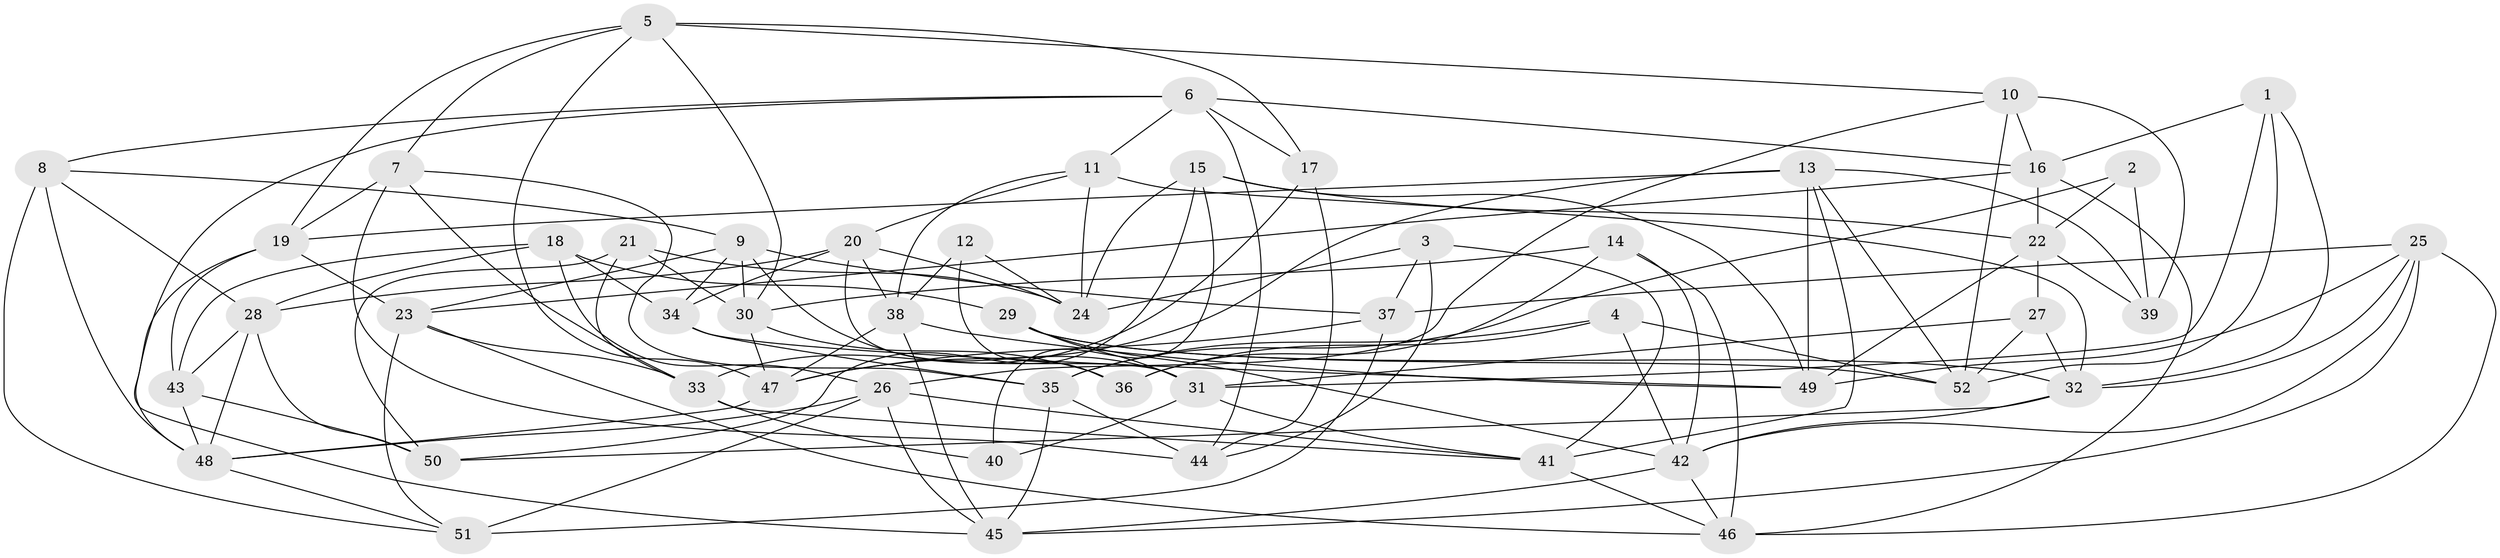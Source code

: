 // original degree distribution, {4: 1.0}
// Generated by graph-tools (version 1.1) at 2025/38/03/04/25 23:38:12]
// undirected, 52 vertices, 138 edges
graph export_dot {
  node [color=gray90,style=filled];
  1;
  2;
  3;
  4;
  5;
  6;
  7;
  8;
  9;
  10;
  11;
  12;
  13;
  14;
  15;
  16;
  17;
  18;
  19;
  20;
  21;
  22;
  23;
  24;
  25;
  26;
  27;
  28;
  29;
  30;
  31;
  32;
  33;
  34;
  35;
  36;
  37;
  38;
  39;
  40;
  41;
  42;
  43;
  44;
  45;
  46;
  47;
  48;
  49;
  50;
  51;
  52;
  1 -- 16 [weight=1.0];
  1 -- 31 [weight=1.0];
  1 -- 32 [weight=1.0];
  1 -- 52 [weight=1.0];
  2 -- 22 [weight=1.0];
  2 -- 35 [weight=1.0];
  2 -- 39 [weight=2.0];
  3 -- 24 [weight=1.0];
  3 -- 37 [weight=1.0];
  3 -- 41 [weight=1.0];
  3 -- 44 [weight=1.0];
  4 -- 35 [weight=1.0];
  4 -- 36 [weight=1.0];
  4 -- 42 [weight=1.0];
  4 -- 52 [weight=1.0];
  5 -- 7 [weight=1.0];
  5 -- 10 [weight=1.0];
  5 -- 17 [weight=1.0];
  5 -- 19 [weight=1.0];
  5 -- 30 [weight=1.0];
  5 -- 47 [weight=1.0];
  6 -- 8 [weight=1.0];
  6 -- 11 [weight=1.0];
  6 -- 16 [weight=1.0];
  6 -- 17 [weight=1.0];
  6 -- 44 [weight=1.0];
  6 -- 45 [weight=1.0];
  7 -- 19 [weight=1.0];
  7 -- 33 [weight=1.0];
  7 -- 35 [weight=1.0];
  7 -- 44 [weight=2.0];
  8 -- 9 [weight=1.0];
  8 -- 28 [weight=1.0];
  8 -- 48 [weight=2.0];
  8 -- 51 [weight=1.0];
  9 -- 23 [weight=1.0];
  9 -- 30 [weight=1.0];
  9 -- 31 [weight=1.0];
  9 -- 34 [weight=1.0];
  9 -- 37 [weight=1.0];
  10 -- 16 [weight=1.0];
  10 -- 26 [weight=1.0];
  10 -- 39 [weight=2.0];
  10 -- 52 [weight=1.0];
  11 -- 20 [weight=1.0];
  11 -- 24 [weight=1.0];
  11 -- 32 [weight=2.0];
  11 -- 38 [weight=1.0];
  12 -- 24 [weight=1.0];
  12 -- 36 [weight=2.0];
  12 -- 38 [weight=1.0];
  13 -- 19 [weight=1.0];
  13 -- 39 [weight=1.0];
  13 -- 41 [weight=1.0];
  13 -- 47 [weight=1.0];
  13 -- 49 [weight=1.0];
  13 -- 52 [weight=1.0];
  14 -- 30 [weight=1.0];
  14 -- 36 [weight=2.0];
  14 -- 42 [weight=2.0];
  14 -- 46 [weight=1.0];
  15 -- 22 [weight=1.0];
  15 -- 24 [weight=1.0];
  15 -- 40 [weight=2.0];
  15 -- 49 [weight=1.0];
  15 -- 50 [weight=1.0];
  16 -- 22 [weight=1.0];
  16 -- 23 [weight=1.0];
  16 -- 46 [weight=1.0];
  17 -- 33 [weight=1.0];
  17 -- 44 [weight=1.0];
  18 -- 26 [weight=1.0];
  18 -- 28 [weight=1.0];
  18 -- 29 [weight=1.0];
  18 -- 34 [weight=2.0];
  18 -- 43 [weight=1.0];
  19 -- 23 [weight=1.0];
  19 -- 43 [weight=1.0];
  19 -- 48 [weight=1.0];
  20 -- 24 [weight=1.0];
  20 -- 28 [weight=1.0];
  20 -- 31 [weight=1.0];
  20 -- 34 [weight=1.0];
  20 -- 38 [weight=1.0];
  21 -- 24 [weight=1.0];
  21 -- 30 [weight=1.0];
  21 -- 33 [weight=1.0];
  21 -- 50 [weight=1.0];
  22 -- 27 [weight=1.0];
  22 -- 39 [weight=1.0];
  22 -- 49 [weight=1.0];
  23 -- 33 [weight=1.0];
  23 -- 46 [weight=1.0];
  23 -- 51 [weight=1.0];
  25 -- 32 [weight=1.0];
  25 -- 37 [weight=1.0];
  25 -- 42 [weight=1.0];
  25 -- 45 [weight=1.0];
  25 -- 46 [weight=1.0];
  25 -- 49 [weight=1.0];
  26 -- 41 [weight=1.0];
  26 -- 45 [weight=1.0];
  26 -- 48 [weight=1.0];
  26 -- 51 [weight=1.0];
  27 -- 31 [weight=1.0];
  27 -- 32 [weight=1.0];
  27 -- 52 [weight=1.0];
  28 -- 43 [weight=1.0];
  28 -- 48 [weight=1.0];
  28 -- 50 [weight=1.0];
  29 -- 31 [weight=2.0];
  29 -- 32 [weight=1.0];
  29 -- 42 [weight=1.0];
  29 -- 52 [weight=1.0];
  30 -- 36 [weight=1.0];
  30 -- 47 [weight=1.0];
  31 -- 40 [weight=1.0];
  31 -- 41 [weight=1.0];
  32 -- 42 [weight=1.0];
  32 -- 50 [weight=1.0];
  33 -- 40 [weight=1.0];
  33 -- 41 [weight=1.0];
  34 -- 35 [weight=1.0];
  34 -- 49 [weight=1.0];
  35 -- 44 [weight=1.0];
  35 -- 45 [weight=1.0];
  37 -- 47 [weight=1.0];
  37 -- 51 [weight=2.0];
  38 -- 45 [weight=1.0];
  38 -- 47 [weight=1.0];
  38 -- 49 [weight=1.0];
  41 -- 46 [weight=1.0];
  42 -- 45 [weight=1.0];
  42 -- 46 [weight=1.0];
  43 -- 48 [weight=1.0];
  43 -- 50 [weight=2.0];
  47 -- 48 [weight=1.0];
  48 -- 51 [weight=1.0];
}
